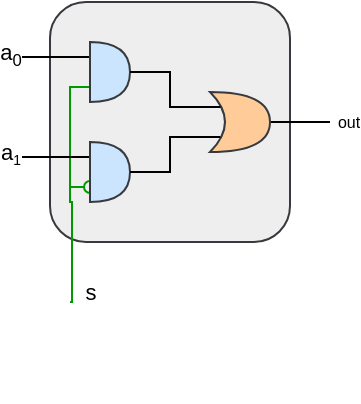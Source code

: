<mxfile version="26.0.4" pages="3">
  <diagram name="Mux_2_1" id="ZC_rzOuQeNHoZWi9NG_k">
    <mxGraphModel dx="333" dy="203" grid="1" gridSize="10" guides="1" tooltips="1" connect="1" arrows="1" fold="1" page="1" pageScale="1" pageWidth="850" pageHeight="1100" math="0" shadow="0">
      <root>
        <mxCell id="0" />
        <mxCell id="1" parent="0" />
        <mxCell id="9qvQN-BJlMyQx-fE0JvV-1" value="" style="rounded=1;whiteSpace=wrap;html=1;fillColor=#eeeeee;strokeColor=#36393d;" vertex="1" parent="1">
          <mxGeometry x="520" y="320" width="120" height="120" as="geometry" />
        </mxCell>
        <mxCell id="9qvQN-BJlMyQx-fE0JvV-12" style="edgeStyle=orthogonalEdgeStyle;rounded=0;orthogonalLoop=1;jettySize=auto;html=1;exitX=0;exitY=0.25;exitDx=0;exitDy=0;exitPerimeter=0;endArrow=none;endFill=0;" edge="1" parent="1" source="9qvQN-BJlMyQx-fE0JvV-3">
          <mxGeometry relative="1" as="geometry">
            <mxPoint x="500" y="347.444" as="targetPoint" />
          </mxGeometry>
        </mxCell>
        <mxCell id="9qvQN-BJlMyQx-fE0JvV-16" style="edgeStyle=orthogonalEdgeStyle;rounded=0;orthogonalLoop=1;jettySize=auto;html=1;exitX=0;exitY=0.75;exitDx=0;exitDy=0;exitPerimeter=0;endArrow=none;endFill=0;strokeColor=#009900;" edge="1" parent="1" source="9qvQN-BJlMyQx-fE0JvV-3">
          <mxGeometry relative="1" as="geometry">
            <mxPoint x="530" y="470" as="targetPoint" />
            <Array as="points">
              <mxPoint x="530" y="362" />
              <mxPoint x="530" y="420" />
              <mxPoint x="531" y="420" />
              <mxPoint x="531" y="470" />
            </Array>
          </mxGeometry>
        </mxCell>
        <mxCell id="9qvQN-BJlMyQx-fE0JvV-23" value="s" style="edgeLabel;html=1;align=center;verticalAlign=middle;resizable=0;points=[];" vertex="1" connectable="0" parent="9qvQN-BJlMyQx-fE0JvV-16">
          <mxGeometry x="0.902" y="1" relative="1" as="geometry">
            <mxPoint x="8" as="offset" />
          </mxGeometry>
        </mxCell>
        <mxCell id="9qvQN-BJlMyQx-fE0JvV-3" value="" style="shape=or;whiteSpace=wrap;html=1;fillColor=#cce5ff;strokeColor=#36393d;" vertex="1" parent="1">
          <mxGeometry x="540" y="340" width="20" height="30" as="geometry" />
        </mxCell>
        <mxCell id="9qvQN-BJlMyQx-fE0JvV-26" style="edgeStyle=orthogonalEdgeStyle;rounded=0;orthogonalLoop=1;jettySize=auto;html=1;exitX=1;exitY=0.5;exitDx=0;exitDy=0;exitPerimeter=0;endArrow=none;endFill=0;" edge="1" parent="1" source="9qvQN-BJlMyQx-fE0JvV-5">
          <mxGeometry relative="1" as="geometry">
            <mxPoint x="660" y="380" as="targetPoint" />
          </mxGeometry>
        </mxCell>
        <mxCell id="9qvQN-BJlMyQx-fE0JvV-28" value="out" style="edgeLabel;html=1;align=center;verticalAlign=middle;resizable=0;points=[];fontSize=8;" vertex="1" connectable="0" parent="9qvQN-BJlMyQx-fE0JvV-26">
          <mxGeometry x="0.903" relative="1" as="geometry">
            <mxPoint x="10" as="offset" />
          </mxGeometry>
        </mxCell>
        <mxCell id="9qvQN-BJlMyQx-fE0JvV-5" value="" style="shape=xor;whiteSpace=wrap;html=1;fillColor=#ffcc99;strokeColor=#36393d;" vertex="1" parent="1">
          <mxGeometry x="600" y="365" width="30" height="30" as="geometry" />
        </mxCell>
        <mxCell id="9qvQN-BJlMyQx-fE0JvV-11" style="edgeStyle=orthogonalEdgeStyle;rounded=0;orthogonalLoop=1;jettySize=auto;html=1;exitX=0;exitY=0.25;exitDx=0;exitDy=0;exitPerimeter=0;endArrow=none;endFill=0;" edge="1" parent="1" source="9qvQN-BJlMyQx-fE0JvV-7">
          <mxGeometry relative="1" as="geometry">
            <mxPoint x="500" y="397.444" as="targetPoint" />
          </mxGeometry>
        </mxCell>
        <mxCell id="9qvQN-BJlMyQx-fE0JvV-17" style="edgeStyle=orthogonalEdgeStyle;rounded=0;orthogonalLoop=1;jettySize=auto;html=1;exitX=0;exitY=0.75;exitDx=0;exitDy=0;exitPerimeter=0;strokeColor=#009900;endArrow=none;endFill=0;startArrow=oval;startFill=0;" edge="1" parent="1" source="9qvQN-BJlMyQx-fE0JvV-7">
          <mxGeometry relative="1" as="geometry">
            <mxPoint x="530" y="412.444" as="targetPoint" />
          </mxGeometry>
        </mxCell>
        <mxCell id="9qvQN-BJlMyQx-fE0JvV-7" value="" style="shape=or;whiteSpace=wrap;html=1;fillColor=#cce5ff;strokeColor=#36393d;" vertex="1" parent="1">
          <mxGeometry x="540" y="390" width="20" height="30" as="geometry" />
        </mxCell>
        <mxCell id="9qvQN-BJlMyQx-fE0JvV-8" style="edgeStyle=orthogonalEdgeStyle;rounded=0;orthogonalLoop=1;jettySize=auto;html=1;exitX=0.175;exitY=0.75;exitDx=0;exitDy=0;exitPerimeter=0;entryX=1;entryY=0.5;entryDx=0;entryDy=0;entryPerimeter=0;curved=0;endArrow=none;endFill=0;" edge="1" parent="1" source="9qvQN-BJlMyQx-fE0JvV-5" target="9qvQN-BJlMyQx-fE0JvV-7">
          <mxGeometry relative="1" as="geometry" />
        </mxCell>
        <mxCell id="9qvQN-BJlMyQx-fE0JvV-9" style="edgeStyle=orthogonalEdgeStyle;rounded=0;orthogonalLoop=1;jettySize=auto;html=1;exitX=0.175;exitY=0.25;exitDx=0;exitDy=0;exitPerimeter=0;entryX=1;entryY=0.5;entryDx=0;entryDy=0;entryPerimeter=0;endArrow=none;endFill=0;" edge="1" parent="1" source="9qvQN-BJlMyQx-fE0JvV-5" target="9qvQN-BJlMyQx-fE0JvV-3">
          <mxGeometry relative="1" as="geometry" />
        </mxCell>
        <mxCell id="9qvQN-BJlMyQx-fE0JvV-19" value="" style="ellipse;whiteSpace=wrap;html=1;" vertex="1" parent="1">
          <mxGeometry x="550" y="350" height="10" as="geometry" />
        </mxCell>
        <mxCell id="9qvQN-BJlMyQx-fE0JvV-24" value="a&lt;font size=&quot;1&quot;&gt;&lt;sub&gt;0&lt;/sub&gt;&lt;/font&gt;" style="edgeLabel;html=1;align=center;verticalAlign=middle;resizable=0;points=[];" vertex="1" connectable="0" parent="1">
          <mxGeometry x="550" y="470.0" as="geometry">
            <mxPoint x="-50" y="-124" as="offset" />
          </mxGeometry>
        </mxCell>
        <mxCell id="9qvQN-BJlMyQx-fE0JvV-25" value="a&lt;span style=&quot;font-size: 8.333px;&quot;&gt;&lt;sub&gt;1&lt;/sub&gt;&lt;/span&gt;" style="edgeLabel;html=1;align=center;verticalAlign=middle;resizable=0;points=[];" vertex="1" connectable="0" parent="1">
          <mxGeometry x="550" y="520.0" as="geometry">
            <mxPoint x="-50" y="-124" as="offset" />
          </mxGeometry>
        </mxCell>
      </root>
    </mxGraphModel>
  </diagram>
  <diagram id="UAcETFVzMXvaqR2byGIr" name="Mux_4_1">
    <mxGraphModel dx="1195" dy="726" grid="1" gridSize="10" guides="1" tooltips="1" connect="1" arrows="1" fold="1" page="1" pageScale="1" pageWidth="850" pageHeight="1100" math="0" shadow="0">
      <root>
        <mxCell id="0" />
        <mxCell id="1" parent="0" />
        <mxCell id="bW_wvsh3mQIKKeCu91DQ-1" value="" style="rounded=1;whiteSpace=wrap;html=1;fillColor=#f5f5f5;strokeColor=#666666;fontColor=#333333;" vertex="1" parent="1">
          <mxGeometry x="200" y="120" width="330" height="360" as="geometry" />
        </mxCell>
        <mxCell id="bW_wvsh3mQIKKeCu91DQ-6" style="edgeStyle=orthogonalEdgeStyle;rounded=0;orthogonalLoop=1;jettySize=auto;html=1;exitX=0;exitY=0.75;exitDx=0;exitDy=0;endArrow=none;endFill=0;endSize=6;strokeWidth=3;" edge="1" parent="1" source="bW_wvsh3mQIKKeCu91DQ-2">
          <mxGeometry relative="1" as="geometry">
            <mxPoint x="140" y="225" as="targetPoint" />
            <Array as="points">
              <mxPoint x="140" y="225" />
            </Array>
          </mxGeometry>
        </mxCell>
        <mxCell id="bW_wvsh3mQIKKeCu91DQ-7" style="edgeStyle=orthogonalEdgeStyle;rounded=0;orthogonalLoop=1;jettySize=auto;html=1;exitX=0;exitY=0.25;exitDx=0;exitDy=0;endArrow=none;endFill=0;strokeWidth=3;" edge="1" parent="1" source="bW_wvsh3mQIKKeCu91DQ-2">
          <mxGeometry relative="1" as="geometry">
            <mxPoint x="140" y="175" as="targetPoint" />
            <Array as="points">
              <mxPoint x="140" y="175" />
            </Array>
          </mxGeometry>
        </mxCell>
        <mxCell id="bW_wvsh3mQIKKeCu91DQ-15" style="edgeStyle=orthogonalEdgeStyle;rounded=0;orthogonalLoop=1;jettySize=auto;html=1;exitX=1;exitY=0.5;exitDx=0;exitDy=0;entryX=0;entryY=0.25;entryDx=0;entryDy=0;endArrow=none;endFill=0;strokeWidth=3;" edge="1" parent="1" source="bW_wvsh3mQIKKeCu91DQ-2" target="bW_wvsh3mQIKKeCu91DQ-13">
          <mxGeometry relative="1" as="geometry" />
        </mxCell>
        <mxCell id="bW_wvsh3mQIKKeCu91DQ-2" value="&lt;font style=&quot;font-size: 19px;&quot;&gt;Mux&lt;br&gt;2_1&lt;/font&gt;" style="rounded=1;whiteSpace=wrap;html=1;fillColor=#e1d5e7;strokeColor=#9673a6;strokeWidth=3;" vertex="1" parent="1">
          <mxGeometry x="240" y="150" width="80" height="100" as="geometry" />
        </mxCell>
        <mxCell id="bW_wvsh3mQIKKeCu91DQ-4" style="edgeStyle=orthogonalEdgeStyle;rounded=0;orthogonalLoop=1;jettySize=auto;html=1;exitX=0;exitY=0.25;exitDx=0;exitDy=0;endArrow=none;endFill=0;strokeWidth=3;" edge="1" parent="1" source="bW_wvsh3mQIKKeCu91DQ-3">
          <mxGeometry relative="1" as="geometry">
            <mxPoint x="140" y="375" as="targetPoint" />
            <Array as="points">
              <mxPoint x="140" y="375" />
            </Array>
          </mxGeometry>
        </mxCell>
        <mxCell id="bW_wvsh3mQIKKeCu91DQ-5" style="edgeStyle=orthogonalEdgeStyle;rounded=0;orthogonalLoop=1;jettySize=auto;html=1;exitX=0;exitY=0.75;exitDx=0;exitDy=0;endArrow=none;endFill=0;strokeWidth=3;" edge="1" parent="1" source="bW_wvsh3mQIKKeCu91DQ-3">
          <mxGeometry relative="1" as="geometry">
            <mxPoint x="140" y="425" as="targetPoint" />
            <Array as="points">
              <mxPoint x="140" y="425" />
            </Array>
          </mxGeometry>
        </mxCell>
        <mxCell id="bW_wvsh3mQIKKeCu91DQ-12" style="edgeStyle=orthogonalEdgeStyle;rounded=0;orthogonalLoop=1;jettySize=auto;html=1;exitX=0.5;exitY=1;exitDx=0;exitDy=0;endArrow=oval;endFill=1;strokeColor=#009900;strokeWidth=3;" edge="1" parent="1" source="bW_wvsh3mQIKKeCu91DQ-3">
          <mxGeometry relative="1" as="geometry">
            <mxPoint x="279.857" y="460" as="targetPoint" />
          </mxGeometry>
        </mxCell>
        <mxCell id="bW_wvsh3mQIKKeCu91DQ-14" style="edgeStyle=orthogonalEdgeStyle;rounded=0;orthogonalLoop=1;jettySize=auto;html=1;exitX=1;exitY=0.5;exitDx=0;exitDy=0;entryX=0;entryY=0.75;entryDx=0;entryDy=0;endArrow=none;endFill=0;strokeWidth=3;" edge="1" parent="1" source="bW_wvsh3mQIKKeCu91DQ-3" target="bW_wvsh3mQIKKeCu91DQ-13">
          <mxGeometry relative="1" as="geometry" />
        </mxCell>
        <mxCell id="bW_wvsh3mQIKKeCu91DQ-3" value="&lt;font style=&quot;font-size: 19px;&quot;&gt;Mux&lt;br&gt;2_1&lt;/font&gt;" style="rounded=1;whiteSpace=wrap;html=1;fillColor=#e1d5e7;strokeColor=#9673a6;strokeWidth=3;" vertex="1" parent="1">
          <mxGeometry x="240" y="350" width="80" height="100" as="geometry" />
        </mxCell>
        <mxCell id="bW_wvsh3mQIKKeCu91DQ-8" style="edgeStyle=orthogonalEdgeStyle;rounded=0;orthogonalLoop=1;jettySize=auto;html=1;exitX=0.5;exitY=1;exitDx=0;exitDy=0;endArrow=none;endFill=0;strokeColor=#009900;strokeWidth=3;" edge="1" parent="1" source="bW_wvsh3mQIKKeCu91DQ-2">
          <mxGeometry relative="1" as="geometry">
            <mxPoint x="280" y="540" as="targetPoint" />
            <Array as="points">
              <mxPoint x="280" y="280" />
              <mxPoint x="220" y="280" />
              <mxPoint x="220" y="460" />
              <mxPoint x="280" y="460" />
            </Array>
          </mxGeometry>
        </mxCell>
        <mxCell id="bW_wvsh3mQIKKeCu91DQ-16" style="edgeStyle=orthogonalEdgeStyle;rounded=0;orthogonalLoop=1;jettySize=auto;html=1;exitX=0.5;exitY=1;exitDx=0;exitDy=0;endArrow=none;endFill=0;strokeColor=#009900;strokeWidth=3;" edge="1" parent="1" source="bW_wvsh3mQIKKeCu91DQ-13">
          <mxGeometry relative="1" as="geometry">
            <mxPoint x="320" y="540" as="targetPoint" />
            <Array as="points">
              <mxPoint x="450" y="460" />
              <mxPoint x="321" y="460" />
              <mxPoint x="321" y="540" />
            </Array>
          </mxGeometry>
        </mxCell>
        <mxCell id="bW_wvsh3mQIKKeCu91DQ-17" style="edgeStyle=orthogonalEdgeStyle;rounded=0;orthogonalLoop=1;jettySize=auto;html=1;exitX=1;exitY=0.5;exitDx=0;exitDy=0;endArrow=none;endFill=0;strokeWidth=3;" edge="1" parent="1" source="bW_wvsh3mQIKKeCu91DQ-13">
          <mxGeometry relative="1" as="geometry">
            <mxPoint x="590" y="300" as="targetPoint" />
          </mxGeometry>
        </mxCell>
        <mxCell id="bW_wvsh3mQIKKeCu91DQ-13" value="&lt;font style=&quot;font-size: 19px;&quot;&gt;Mux&lt;br&gt;2_1&lt;/font&gt;" style="rounded=1;whiteSpace=wrap;html=1;fillColor=#e1d5e7;strokeColor=#9673a6;strokeWidth=3;" vertex="1" parent="1">
          <mxGeometry x="410" y="250" width="80" height="100" as="geometry" />
        </mxCell>
        <mxCell id="bW_wvsh3mQIKKeCu91DQ-18" value="s&lt;sub&gt;0&lt;/sub&gt;" style="text;html=1;align=center;verticalAlign=middle;resizable=0;points=[];autosize=1;strokeColor=none;fillColor=none;fontSize=16;" vertex="1" parent="1">
          <mxGeometry x="260" y="533" width="40" height="40" as="geometry" />
        </mxCell>
        <mxCell id="bW_wvsh3mQIKKeCu91DQ-19" value="s&lt;sub&gt;1&lt;/sub&gt;" style="text;html=1;align=center;verticalAlign=middle;resizable=0;points=[];autosize=1;strokeColor=none;fillColor=none;fontSize=16;" vertex="1" parent="1">
          <mxGeometry x="300" y="533" width="40" height="40" as="geometry" />
        </mxCell>
        <mxCell id="bW_wvsh3mQIKKeCu91DQ-20" value="a&lt;sub&gt;0&lt;/sub&gt;" style="text;html=1;align=center;verticalAlign=middle;resizable=0;points=[];autosize=1;strokeColor=none;fillColor=none;fontSize=16;" vertex="1" parent="1">
          <mxGeometry x="110" y="153" width="40" height="40" as="geometry" />
        </mxCell>
        <mxCell id="bW_wvsh3mQIKKeCu91DQ-21" value="a&lt;sub&gt;1&lt;/sub&gt;" style="text;html=1;align=center;verticalAlign=middle;resizable=0;points=[];autosize=1;strokeColor=none;fillColor=none;fontSize=16;" vertex="1" parent="1">
          <mxGeometry x="110" y="203" width="40" height="40" as="geometry" />
        </mxCell>
        <mxCell id="bW_wvsh3mQIKKeCu91DQ-22" value="a&lt;sub&gt;2&lt;/sub&gt;" style="text;html=1;align=center;verticalAlign=middle;resizable=0;points=[];autosize=1;strokeColor=none;fillColor=none;fontSize=16;" vertex="1" parent="1">
          <mxGeometry x="110" y="353" width="40" height="40" as="geometry" />
        </mxCell>
        <mxCell id="bW_wvsh3mQIKKeCu91DQ-23" value="a&lt;sub&gt;3&lt;/sub&gt;" style="text;html=1;align=center;verticalAlign=middle;resizable=0;points=[];autosize=1;strokeColor=none;fillColor=none;fontSize=16;" vertex="1" parent="1">
          <mxGeometry x="110" y="403" width="40" height="40" as="geometry" />
        </mxCell>
        <mxCell id="bW_wvsh3mQIKKeCu91DQ-24" value="out" style="text;html=1;align=center;verticalAlign=middle;resizable=0;points=[];autosize=1;strokeColor=none;fillColor=none;fontSize=16;" vertex="1" parent="1">
          <mxGeometry x="585" y="285" width="50" height="30" as="geometry" />
        </mxCell>
      </root>
    </mxGraphModel>
  </diagram>
  <diagram id="nyJQlFKQrYC9nVNHYezn" name="Mux_16_1">
    <mxGraphModel dx="989" dy="601" grid="1" gridSize="10" guides="1" tooltips="1" connect="1" arrows="1" fold="1" page="1" pageScale="1" pageWidth="850" pageHeight="1100" math="0" shadow="0">
      <root>
        <mxCell id="0" />
        <mxCell id="1" parent="0" />
        <mxCell id="cunPOUgUWeO1JqErOJCZ-1" value="" style="rounded=1;whiteSpace=wrap;html=1;fillColor=#B5B5B5;strokeColor=#36393d;" vertex="1" parent="1">
          <mxGeometry x="120" y="120" width="240" height="440" as="geometry" />
        </mxCell>
        <mxCell id="cunPOUgUWeO1JqErOJCZ-19" style="edgeStyle=orthogonalEdgeStyle;rounded=0;orthogonalLoop=1;jettySize=auto;html=1;exitX=1;exitY=0.5;exitDx=0;exitDy=0;entryX=0;entryY=0.75;entryDx=0;entryDy=0;endArrow=none;endFill=0;strokeWidth=3;" edge="1" parent="1" source="cunPOUgUWeO1JqErOJCZ-2" target="cunPOUgUWeO1JqErOJCZ-18">
          <mxGeometry relative="1" as="geometry">
            <Array as="points">
              <mxPoint x="260" y="485" />
              <mxPoint x="260" y="357" />
            </Array>
          </mxGeometry>
        </mxCell>
        <mxCell id="cunPOUgUWeO1JqErOJCZ-27" style="edgeStyle=orthogonalEdgeStyle;rounded=0;orthogonalLoop=1;jettySize=auto;html=1;exitX=0;exitY=0.5;exitDx=0;exitDy=0;endArrow=none;endFill=0;startArrow=none;fillColor=default;strokeWidth=3;startFill=0;" edge="1" parent="1" source="cunPOUgUWeO1JqErOJCZ-2">
          <mxGeometry relative="1" as="geometry">
            <mxPoint x="70" y="485" as="targetPoint" />
          </mxGeometry>
        </mxCell>
        <mxCell id="cunPOUgUWeO1JqErOJCZ-31" style="edgeStyle=orthogonalEdgeStyle;rounded=0;orthogonalLoop=1;jettySize=auto;html=1;exitX=0.5;exitY=1;exitDx=0;exitDy=0;endArrow=oval;endFill=1;strokeWidth=3;strokeColor=#009900;" edge="1" parent="1" source="cunPOUgUWeO1JqErOJCZ-2">
          <mxGeometry relative="1" as="geometry">
            <mxPoint x="230" y="540" as="targetPoint" />
            <Array as="points">
              <mxPoint x="175" y="540" />
            </Array>
          </mxGeometry>
        </mxCell>
        <mxCell id="cunPOUgUWeO1JqErOJCZ-2" value="Mux&lt;br&gt;4_1" style="rounded=1;whiteSpace=wrap;html=1;strokeWidth=3;fillColor=#59B1FF;strokeColor=#36393d;" vertex="1" parent="1">
          <mxGeometry x="150" y="450" width="50" height="70" as="geometry" />
        </mxCell>
        <mxCell id="cunPOUgUWeO1JqErOJCZ-26" style="edgeStyle=orthogonalEdgeStyle;rounded=0;orthogonalLoop=1;jettySize=auto;html=1;exitX=0;exitY=0.5;exitDx=0;exitDy=0;startArrow=none;endArrow=none;endFill=0;fillColor=default;strokeWidth=3;startFill=0;" edge="1" parent="1" source="cunPOUgUWeO1JqErOJCZ-4">
          <mxGeometry relative="1" as="geometry">
            <mxPoint x="70" y="385" as="targetPoint" />
          </mxGeometry>
        </mxCell>
        <mxCell id="cunPOUgUWeO1JqErOJCZ-30" style="edgeStyle=orthogonalEdgeStyle;rounded=0;orthogonalLoop=1;jettySize=auto;html=1;exitX=0.5;exitY=1;exitDx=0;exitDy=0;endArrow=oval;endFill=1;strokeWidth=3;strokeColor=#009900;" edge="1" parent="1" source="cunPOUgUWeO1JqErOJCZ-4">
          <mxGeometry relative="1" as="geometry">
            <mxPoint x="230" y="440" as="targetPoint" />
            <Array as="points">
              <mxPoint x="175" y="440" />
            </Array>
          </mxGeometry>
        </mxCell>
        <mxCell id="cunPOUgUWeO1JqErOJCZ-4" value="Mux&lt;br&gt;4_1" style="rounded=1;whiteSpace=wrap;html=1;strokeWidth=3;fillColor=#59B1FF;strokeColor=#36393d;" vertex="1" parent="1">
          <mxGeometry x="150" y="350" width="50" height="70" as="geometry" />
        </mxCell>
        <mxCell id="cunPOUgUWeO1JqErOJCZ-25" style="edgeStyle=orthogonalEdgeStyle;rounded=0;orthogonalLoop=1;jettySize=auto;html=1;exitX=0;exitY=0.5;exitDx=0;exitDy=0;endArrow=none;endFill=0;startArrow=none;startFill=0;fillColor=default;strokeWidth=3;" edge="1" parent="1" source="cunPOUgUWeO1JqErOJCZ-5">
          <mxGeometry relative="1" as="geometry">
            <mxPoint x="70" y="295" as="targetPoint" />
          </mxGeometry>
        </mxCell>
        <mxCell id="cunPOUgUWeO1JqErOJCZ-29" style="edgeStyle=orthogonalEdgeStyle;rounded=0;orthogonalLoop=1;jettySize=auto;html=1;exitX=0.5;exitY=1;exitDx=0;exitDy=0;endArrow=oval;endFill=1;strokeWidth=3;strokeColor=#009900;" edge="1" parent="1" source="cunPOUgUWeO1JqErOJCZ-5">
          <mxGeometry relative="1" as="geometry">
            <mxPoint x="230" y="340" as="targetPoint" />
            <Array as="points">
              <mxPoint x="175" y="340" />
            </Array>
          </mxGeometry>
        </mxCell>
        <mxCell id="cunPOUgUWeO1JqErOJCZ-5" value="Mux&lt;br&gt;4_1" style="rounded=1;whiteSpace=wrap;html=1;strokeWidth=3;fillColor=#59B1FF;strokeColor=#36393d;" vertex="1" parent="1">
          <mxGeometry x="150" y="260" width="50" height="70" as="geometry" />
        </mxCell>
        <mxCell id="cunPOUgUWeO1JqErOJCZ-20" style="edgeStyle=orthogonalEdgeStyle;rounded=0;orthogonalLoop=1;jettySize=auto;html=1;exitX=1;exitY=0.5;exitDx=0;exitDy=0;entryX=0;entryY=0.25;entryDx=0;entryDy=0;endArrow=none;endFill=0;strokeWidth=3;" edge="1" parent="1" source="cunPOUgUWeO1JqErOJCZ-6" target="cunPOUgUWeO1JqErOJCZ-18">
          <mxGeometry relative="1" as="geometry">
            <Array as="points">
              <mxPoint x="260" y="195" />
              <mxPoint x="260" y="323" />
            </Array>
          </mxGeometry>
        </mxCell>
        <mxCell id="cunPOUgUWeO1JqErOJCZ-24" style="edgeStyle=orthogonalEdgeStyle;rounded=0;orthogonalLoop=1;jettySize=auto;html=1;exitX=0;exitY=0.5;exitDx=0;exitDy=0;endArrow=none;endFill=0;startArrow=none;fillColor=default;strokeWidth=3;startFill=0;" edge="1" parent="1" source="cunPOUgUWeO1JqErOJCZ-6">
          <mxGeometry relative="1" as="geometry">
            <mxPoint x="70" y="195" as="targetPoint" />
          </mxGeometry>
        </mxCell>
        <mxCell id="cunPOUgUWeO1JqErOJCZ-6" value="Mux&lt;br&gt;4_1" style="rounded=1;whiteSpace=wrap;html=1;strokeWidth=3;fillColor=#59B1FF;strokeColor=#36393d;" vertex="1" parent="1">
          <mxGeometry x="150" y="160" width="50" height="70" as="geometry" />
        </mxCell>
        <mxCell id="cunPOUgUWeO1JqErOJCZ-23" style="edgeStyle=orthogonalEdgeStyle;rounded=0;orthogonalLoop=1;jettySize=auto;html=1;exitX=1;exitY=0.5;exitDx=0;exitDy=0;endArrow=none;endFill=0;strokeWidth=3;" edge="1" parent="1" source="cunPOUgUWeO1JqErOJCZ-18">
          <mxGeometry relative="1" as="geometry">
            <mxPoint x="400" y="340" as="targetPoint" />
          </mxGeometry>
        </mxCell>
        <mxCell id="cunPOUgUWeO1JqErOJCZ-34" style="edgeStyle=orthogonalEdgeStyle;rounded=0;orthogonalLoop=1;jettySize=auto;html=1;exitX=0.5;exitY=1;exitDx=0;exitDy=0;strokeColor=#009900;endArrow=none;endFill=0;strokeWidth=3;" edge="1" parent="1" source="cunPOUgUWeO1JqErOJCZ-18">
          <mxGeometry relative="1" as="geometry">
            <mxPoint x="280" y="620" as="targetPoint" />
          </mxGeometry>
        </mxCell>
        <mxCell id="cunPOUgUWeO1JqErOJCZ-18" value="Mux&lt;br&gt;4_1" style="rounded=1;whiteSpace=wrap;html=1;strokeWidth=3;fillColor=#59B1FF;strokeColor=#36393d;" vertex="1" parent="1">
          <mxGeometry x="290" y="305" width="50" height="70" as="geometry" />
        </mxCell>
        <mxCell id="cunPOUgUWeO1JqErOJCZ-21" style="edgeStyle=orthogonalEdgeStyle;rounded=0;orthogonalLoop=1;jettySize=auto;html=1;exitX=1;exitY=0.5;exitDx=0;exitDy=0;entryX=-0.013;entryY=0.426;entryDx=0;entryDy=0;entryPerimeter=0;endArrow=none;endFill=0;strokeWidth=3;" edge="1" parent="1" source="cunPOUgUWeO1JqErOJCZ-5" target="cunPOUgUWeO1JqErOJCZ-18">
          <mxGeometry relative="1" as="geometry" />
        </mxCell>
        <mxCell id="cunPOUgUWeO1JqErOJCZ-22" style="edgeStyle=orthogonalEdgeStyle;rounded=0;orthogonalLoop=1;jettySize=auto;html=1;exitX=1;exitY=0.5;exitDx=0;exitDy=0;entryX=-0.01;entryY=0.577;entryDx=0;entryDy=0;entryPerimeter=0;endArrow=none;endFill=0;strokeWidth=3;" edge="1" parent="1" source="cunPOUgUWeO1JqErOJCZ-4" target="cunPOUgUWeO1JqErOJCZ-18">
          <mxGeometry relative="1" as="geometry" />
        </mxCell>
        <mxCell id="cunPOUgUWeO1JqErOJCZ-28" style="edgeStyle=orthogonalEdgeStyle;rounded=0;orthogonalLoop=1;jettySize=auto;html=1;exitX=0.5;exitY=1;exitDx=0;exitDy=0;endArrow=none;endFill=0;startArrow=none;fillColor=default;strokeWidth=3;startFill=0;strokeColor=#009900;" edge="1" parent="1" source="cunPOUgUWeO1JqErOJCZ-6">
          <mxGeometry relative="1" as="geometry">
            <mxPoint x="230" y="620" as="targetPoint" />
            <Array as="points">
              <mxPoint x="175" y="250" />
              <mxPoint x="230" y="250" />
            </Array>
          </mxGeometry>
        </mxCell>
        <mxCell id="cunPOUgUWeO1JqErOJCZ-35" value="[s&lt;sub&gt;0&lt;/sub&gt;,s&lt;sub&gt;1&lt;/sub&gt;]" style="text;html=1;align=center;verticalAlign=middle;resizable=0;points=[];autosize=1;strokeColor=none;fillColor=none;fontSize=16;" vertex="1" parent="1">
          <mxGeometry x="195" y="605" width="70" height="40" as="geometry" />
        </mxCell>
        <mxCell id="cunPOUgUWeO1JqErOJCZ-36" value="[s&lt;span&gt;&lt;sub&gt;2&lt;/sub&gt;&lt;/span&gt;,s&lt;span&gt;&lt;sub&gt;3&lt;/sub&gt;&lt;/span&gt;]" style="text;html=1;align=center;verticalAlign=middle;resizable=0;points=[];autosize=1;strokeColor=none;fillColor=none;fontSize=16;" vertex="1" parent="1">
          <mxGeometry x="250" y="605" width="70" height="40" as="geometry" />
        </mxCell>
        <mxCell id="cunPOUgUWeO1JqErOJCZ-38" value="[a&lt;sub&gt;0&lt;/sub&gt;-a&lt;span&gt;&lt;sub&gt;3&lt;/sub&gt;&lt;/span&gt;]" style="text;html=1;align=center;verticalAlign=middle;resizable=0;points=[];autosize=1;strokeColor=none;fillColor=none;fontSize=16;" vertex="1" parent="1">
          <mxGeometry x="35" y="163" width="70" height="40" as="geometry" />
        </mxCell>
        <mxCell id="cunPOUgUWeO1JqErOJCZ-39" value="[a&lt;span&gt;&lt;sub&gt;4&lt;/sub&gt;&lt;/span&gt;-a&lt;span&gt;&lt;sub&gt;7&lt;/sub&gt;&lt;/span&gt;]" style="text;html=1;align=center;verticalAlign=middle;resizable=0;points=[];autosize=1;strokeColor=none;fillColor=none;fontSize=16;" vertex="1" parent="1">
          <mxGeometry x="35" y="265" width="70" height="40" as="geometry" />
        </mxCell>
        <mxCell id="cunPOUgUWeO1JqErOJCZ-40" value="[a&lt;span&gt;&lt;sub&gt;8&lt;/sub&gt;&lt;/span&gt;-a&lt;span&gt;&lt;sub&gt;11&lt;/sub&gt;&lt;/span&gt;]" style="text;html=1;align=center;verticalAlign=middle;resizable=0;points=[];autosize=1;strokeColor=none;fillColor=none;fontSize=16;" vertex="1" parent="1">
          <mxGeometry x="30" y="355" width="80" height="40" as="geometry" />
        </mxCell>
        <mxCell id="cunPOUgUWeO1JqErOJCZ-41" value="[a&lt;span&gt;&lt;sub&gt;12&lt;/sub&gt;&lt;/span&gt;-a&lt;span&gt;&lt;sub&gt;15&lt;/sub&gt;&lt;/span&gt;]" style="text;html=1;align=center;verticalAlign=middle;resizable=0;points=[];autosize=1;strokeColor=none;fillColor=none;fontSize=16;" vertex="1" parent="1">
          <mxGeometry x="25" y="455" width="90" height="40" as="geometry" />
        </mxCell>
        <mxCell id="cunPOUgUWeO1JqErOJCZ-42" value="out" style="text;html=1;align=center;verticalAlign=middle;resizable=0;points=[];autosize=1;strokeColor=none;fillColor=none;fontSize=16;" vertex="1" parent="1">
          <mxGeometry x="390" y="325" width="50" height="30" as="geometry" />
        </mxCell>
      </root>
    </mxGraphModel>
  </diagram>
</mxfile>
